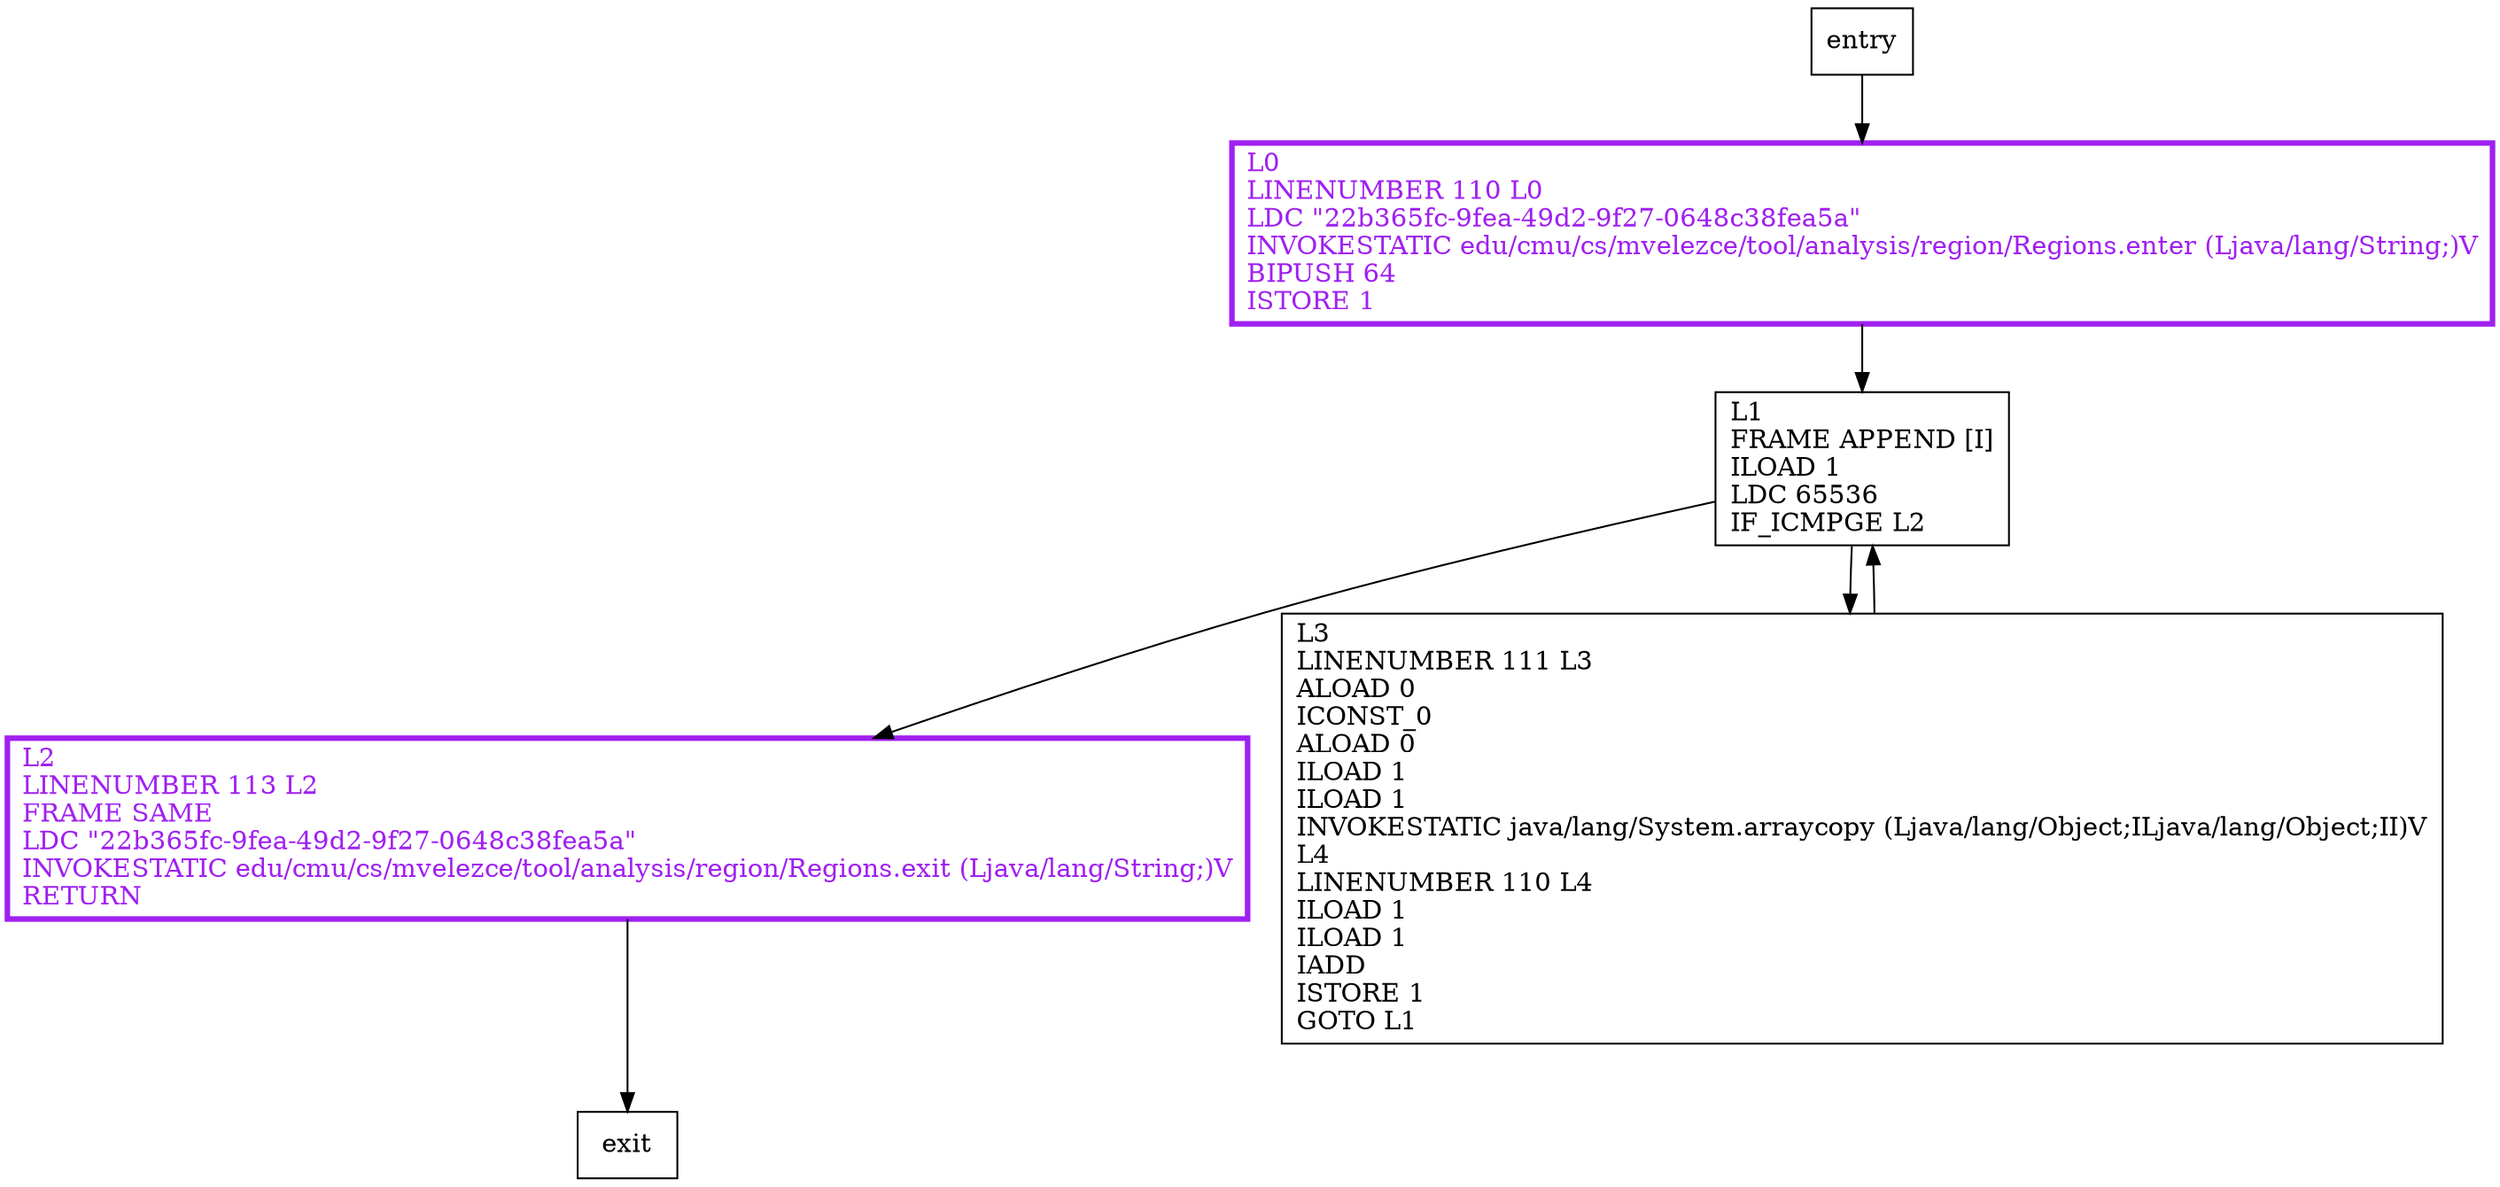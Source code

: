 digraph expand {
node [shape=record];
1190694945 [label="L2\lLINENUMBER 113 L2\lFRAME SAME\lLDC \"22b365fc-9fea-49d2-9f27-0648c38fea5a\"\lINVOKESTATIC edu/cmu/cs/mvelezce/tool/analysis/region/Regions.exit (Ljava/lang/String;)V\lRETURN\l"];
1359662419 [label="L0\lLINENUMBER 110 L0\lLDC \"22b365fc-9fea-49d2-9f27-0648c38fea5a\"\lINVOKESTATIC edu/cmu/cs/mvelezce/tool/analysis/region/Regions.enter (Ljava/lang/String;)V\lBIPUSH 64\lISTORE 1\l"];
1296242110 [label="L1\lFRAME APPEND [I]\lILOAD 1\lLDC 65536\lIF_ICMPGE L2\l"];
1069090688 [label="L3\lLINENUMBER 111 L3\lALOAD 0\lICONST_0\lALOAD 0\lILOAD 1\lILOAD 1\lINVOKESTATIC java/lang/System.arraycopy (Ljava/lang/Object;ILjava/lang/Object;II)V\lL4\lLINENUMBER 110 L4\lILOAD 1\lILOAD 1\lIADD\lISTORE 1\lGOTO L1\l"];
entry;
exit;
entry -> 1359662419;
1190694945 -> exit;
1359662419 -> 1296242110;
1296242110 -> 1190694945;
1296242110 -> 1069090688;
1069090688 -> 1296242110;
1190694945[fontcolor="purple", penwidth=3, color="purple"];
1359662419[fontcolor="purple", penwidth=3, color="purple"];
}
